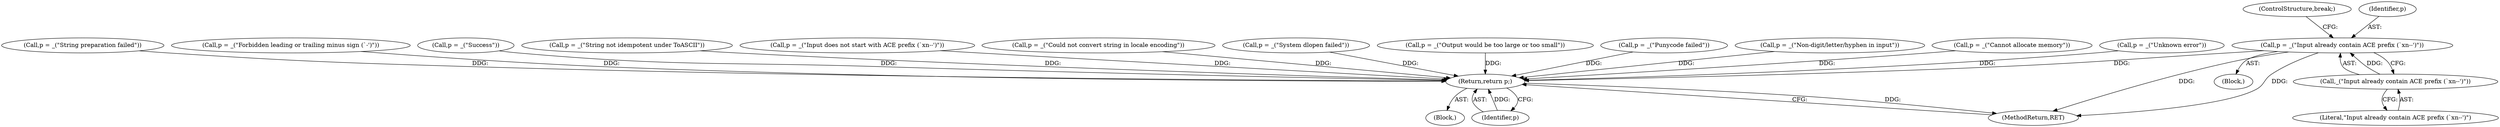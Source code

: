 digraph "0_savannah_2e97c2796581c27213962c77f5a8571a598f9a2e@pointer" {
"1000159" [label="(Call,p = _(\"Input already contain ACE prefix (`xn--')\"))"];
"1000161" [label="(Call,_(\"Input already contain ACE prefix (`xn--')\"))"];
"1000188" [label="(Return,return p;)"];
"1000190" [label="(MethodReturn,RET)"];
"1000161" [label="(Call,_(\"Input already contain ACE prefix (`xn--')\"))"];
"1000177" [label="(Call,p = _(\"System dlopen failed\"))"];
"1000141" [label="(Call,p = _(\"Output would be too large or too small\"))"];
"1000123" [label="(Call,p = _(\"Punycode failed\"))"];
"1000159" [label="(Call,p = _(\"Input already contain ACE prefix (`xn--')\"))"];
"1000162" [label="(Literal,\"Input already contain ACE prefix (`xn--')\")"];
"1000129" [label="(Call,p = _(\"Non-digit/letter/hyphen in input\"))"];
"1000171" [label="(Call,p = _(\"Cannot allocate memory\"))"];
"1000183" [label="(Call,p = _(\"Unknown error\"))"];
"1000117" [label="(Call,p = _(\"String preparation failed\"))"];
"1000189" [label="(Identifier,p)"];
"1000135" [label="(Call,p = _(\"Forbidden leading or trailing minus sign (`-')\"))"];
"1000111" [label="(Call,p = _(\"Success\"))"];
"1000163" [label="(ControlStructure,break;)"];
"1000102" [label="(Block,)"];
"1000153" [label="(Call,p = _(\"String not idempotent under ToASCII\"))"];
"1000109" [label="(Block,)"];
"1000188" [label="(Return,return p;)"];
"1000160" [label="(Identifier,p)"];
"1000147" [label="(Call,p = _(\"Input does not start with ACE prefix (`xn--')\"))"];
"1000165" [label="(Call,p = _(\"Could not convert string in locale encoding\"))"];
"1000159" -> "1000109"  [label="AST: "];
"1000159" -> "1000161"  [label="CFG: "];
"1000160" -> "1000159"  [label="AST: "];
"1000161" -> "1000159"  [label="AST: "];
"1000163" -> "1000159"  [label="CFG: "];
"1000159" -> "1000190"  [label="DDG: "];
"1000159" -> "1000190"  [label="DDG: "];
"1000161" -> "1000159"  [label="DDG: "];
"1000159" -> "1000188"  [label="DDG: "];
"1000161" -> "1000162"  [label="CFG: "];
"1000162" -> "1000161"  [label="AST: "];
"1000188" -> "1000102"  [label="AST: "];
"1000188" -> "1000189"  [label="CFG: "];
"1000189" -> "1000188"  [label="AST: "];
"1000190" -> "1000188"  [label="CFG: "];
"1000188" -> "1000190"  [label="DDG: "];
"1000189" -> "1000188"  [label="DDG: "];
"1000177" -> "1000188"  [label="DDG: "];
"1000129" -> "1000188"  [label="DDG: "];
"1000147" -> "1000188"  [label="DDG: "];
"1000117" -> "1000188"  [label="DDG: "];
"1000111" -> "1000188"  [label="DDG: "];
"1000153" -> "1000188"  [label="DDG: "];
"1000135" -> "1000188"  [label="DDG: "];
"1000123" -> "1000188"  [label="DDG: "];
"1000171" -> "1000188"  [label="DDG: "];
"1000141" -> "1000188"  [label="DDG: "];
"1000165" -> "1000188"  [label="DDG: "];
"1000183" -> "1000188"  [label="DDG: "];
}

